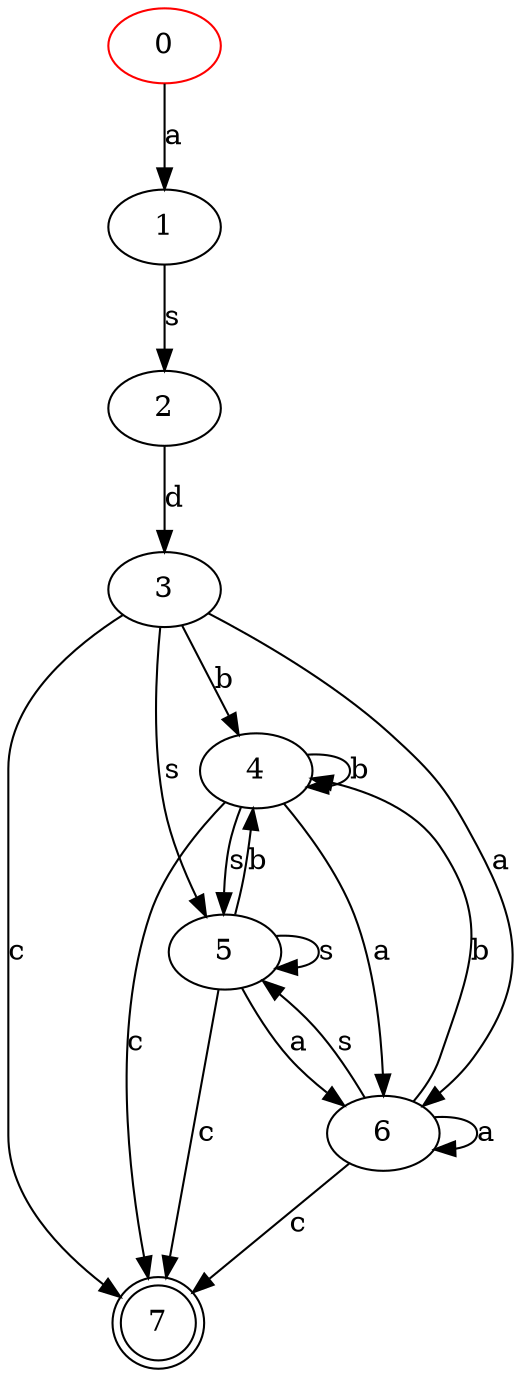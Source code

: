 // graph_fa
digraph {
	0 -> 1 [label=a]
	1 -> 2 [label=s]
	2 -> 3 [label=d]
	3 -> 4 [label=b]
	3 -> 5 [label=s]
	3 -> 6 [label=a]
	3 -> 7 [label=c]
	6 -> 4 [label=b]
	6 -> 5 [label=s]
	6 -> 6 [label=a]
	6 -> 7 [label=c]
	5 -> 4 [label=b]
	5 -> 5 [label=s]
	5 -> 6 [label=a]
	5 -> 7 [label=c]
	4 -> 4 [label=b]
	4 -> 5 [label=s]
	4 -> 6 [label=a]
	4 -> 7 [label=c]
	0 [color=red]
	7 [shape=doublecircle]
}
